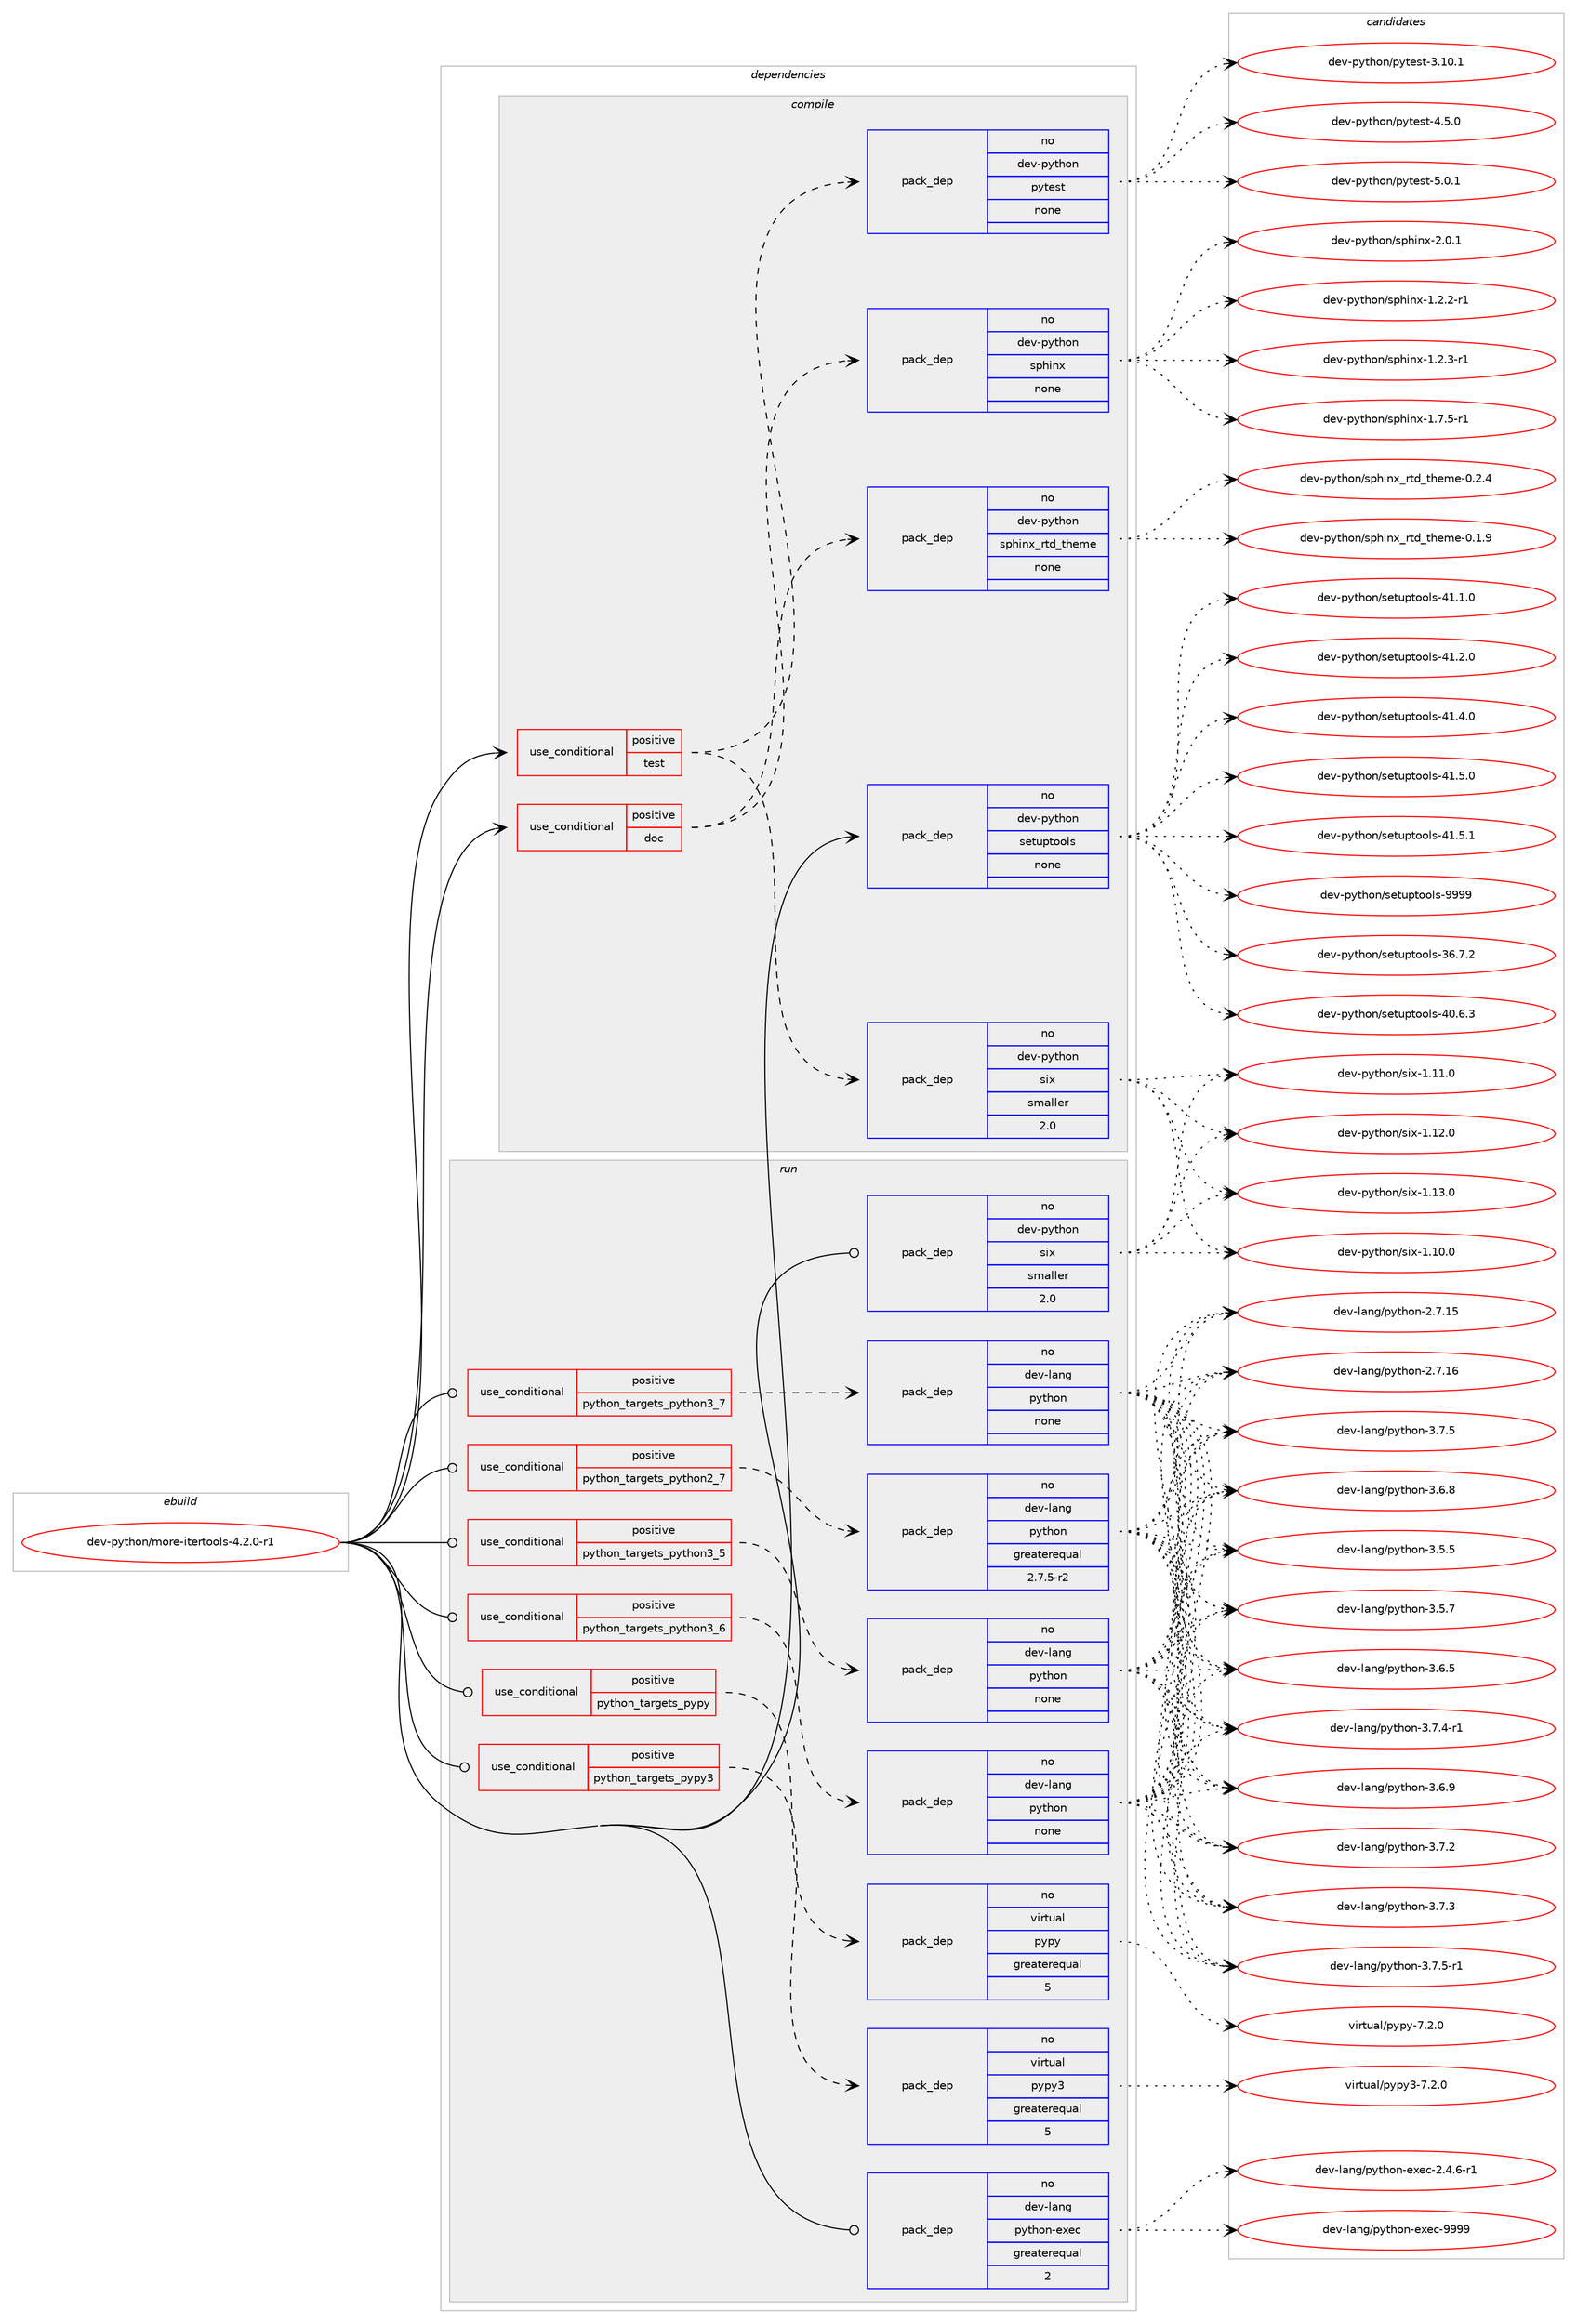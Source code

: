 digraph prolog {

# *************
# Graph options
# *************

newrank=true;
concentrate=true;
compound=true;
graph [rankdir=LR,fontname=Helvetica,fontsize=10,ranksep=1.5];#, ranksep=2.5, nodesep=0.2];
edge  [arrowhead=vee];
node  [fontname=Helvetica,fontsize=10];

# **********
# The ebuild
# **********

subgraph cluster_leftcol {
color=gray;
rank=same;
label=<<i>ebuild</i>>;
id [label="dev-python/more-itertools-4.2.0-r1", color=red, width=4, href="../dev-python/more-itertools-4.2.0-r1.svg"];
}

# ****************
# The dependencies
# ****************

subgraph cluster_midcol {
color=gray;
label=<<i>dependencies</i>>;
subgraph cluster_compile {
fillcolor="#eeeeee";
style=filled;
label=<<i>compile</i>>;
subgraph cond142635 {
dependency614941 [label=<<TABLE BORDER="0" CELLBORDER="1" CELLSPACING="0" CELLPADDING="4"><TR><TD ROWSPAN="3" CELLPADDING="10">use_conditional</TD></TR><TR><TD>positive</TD></TR><TR><TD>doc</TD></TR></TABLE>>, shape=none, color=red];
subgraph pack460501 {
dependency614942 [label=<<TABLE BORDER="0" CELLBORDER="1" CELLSPACING="0" CELLPADDING="4" WIDTH="220"><TR><TD ROWSPAN="6" CELLPADDING="30">pack_dep</TD></TR><TR><TD WIDTH="110">no</TD></TR><TR><TD>dev-python</TD></TR><TR><TD>sphinx</TD></TR><TR><TD>none</TD></TR><TR><TD></TD></TR></TABLE>>, shape=none, color=blue];
}
dependency614941:e -> dependency614942:w [weight=20,style="dashed",arrowhead="vee"];
subgraph pack460502 {
dependency614943 [label=<<TABLE BORDER="0" CELLBORDER="1" CELLSPACING="0" CELLPADDING="4" WIDTH="220"><TR><TD ROWSPAN="6" CELLPADDING="30">pack_dep</TD></TR><TR><TD WIDTH="110">no</TD></TR><TR><TD>dev-python</TD></TR><TR><TD>sphinx_rtd_theme</TD></TR><TR><TD>none</TD></TR><TR><TD></TD></TR></TABLE>>, shape=none, color=blue];
}
dependency614941:e -> dependency614943:w [weight=20,style="dashed",arrowhead="vee"];
}
id:e -> dependency614941:w [weight=20,style="solid",arrowhead="vee"];
subgraph cond142636 {
dependency614944 [label=<<TABLE BORDER="0" CELLBORDER="1" CELLSPACING="0" CELLPADDING="4"><TR><TD ROWSPAN="3" CELLPADDING="10">use_conditional</TD></TR><TR><TD>positive</TD></TR><TR><TD>test</TD></TR></TABLE>>, shape=none, color=red];
subgraph pack460503 {
dependency614945 [label=<<TABLE BORDER="0" CELLBORDER="1" CELLSPACING="0" CELLPADDING="4" WIDTH="220"><TR><TD ROWSPAN="6" CELLPADDING="30">pack_dep</TD></TR><TR><TD WIDTH="110">no</TD></TR><TR><TD>dev-python</TD></TR><TR><TD>six</TD></TR><TR><TD>smaller</TD></TR><TR><TD>2.0</TD></TR></TABLE>>, shape=none, color=blue];
}
dependency614944:e -> dependency614945:w [weight=20,style="dashed",arrowhead="vee"];
subgraph pack460504 {
dependency614946 [label=<<TABLE BORDER="0" CELLBORDER="1" CELLSPACING="0" CELLPADDING="4" WIDTH="220"><TR><TD ROWSPAN="6" CELLPADDING="30">pack_dep</TD></TR><TR><TD WIDTH="110">no</TD></TR><TR><TD>dev-python</TD></TR><TR><TD>pytest</TD></TR><TR><TD>none</TD></TR><TR><TD></TD></TR></TABLE>>, shape=none, color=blue];
}
dependency614944:e -> dependency614946:w [weight=20,style="dashed",arrowhead="vee"];
}
id:e -> dependency614944:w [weight=20,style="solid",arrowhead="vee"];
subgraph pack460505 {
dependency614947 [label=<<TABLE BORDER="0" CELLBORDER="1" CELLSPACING="0" CELLPADDING="4" WIDTH="220"><TR><TD ROWSPAN="6" CELLPADDING="30">pack_dep</TD></TR><TR><TD WIDTH="110">no</TD></TR><TR><TD>dev-python</TD></TR><TR><TD>setuptools</TD></TR><TR><TD>none</TD></TR><TR><TD></TD></TR></TABLE>>, shape=none, color=blue];
}
id:e -> dependency614947:w [weight=20,style="solid",arrowhead="vee"];
}
subgraph cluster_compileandrun {
fillcolor="#eeeeee";
style=filled;
label=<<i>compile and run</i>>;
}
subgraph cluster_run {
fillcolor="#eeeeee";
style=filled;
label=<<i>run</i>>;
subgraph cond142637 {
dependency614948 [label=<<TABLE BORDER="0" CELLBORDER="1" CELLSPACING="0" CELLPADDING="4"><TR><TD ROWSPAN="3" CELLPADDING="10">use_conditional</TD></TR><TR><TD>positive</TD></TR><TR><TD>python_targets_pypy</TD></TR></TABLE>>, shape=none, color=red];
subgraph pack460506 {
dependency614949 [label=<<TABLE BORDER="0" CELLBORDER="1" CELLSPACING="0" CELLPADDING="4" WIDTH="220"><TR><TD ROWSPAN="6" CELLPADDING="30">pack_dep</TD></TR><TR><TD WIDTH="110">no</TD></TR><TR><TD>virtual</TD></TR><TR><TD>pypy</TD></TR><TR><TD>greaterequal</TD></TR><TR><TD>5</TD></TR></TABLE>>, shape=none, color=blue];
}
dependency614948:e -> dependency614949:w [weight=20,style="dashed",arrowhead="vee"];
}
id:e -> dependency614948:w [weight=20,style="solid",arrowhead="odot"];
subgraph cond142638 {
dependency614950 [label=<<TABLE BORDER="0" CELLBORDER="1" CELLSPACING="0" CELLPADDING="4"><TR><TD ROWSPAN="3" CELLPADDING="10">use_conditional</TD></TR><TR><TD>positive</TD></TR><TR><TD>python_targets_pypy3</TD></TR></TABLE>>, shape=none, color=red];
subgraph pack460507 {
dependency614951 [label=<<TABLE BORDER="0" CELLBORDER="1" CELLSPACING="0" CELLPADDING="4" WIDTH="220"><TR><TD ROWSPAN="6" CELLPADDING="30">pack_dep</TD></TR><TR><TD WIDTH="110">no</TD></TR><TR><TD>virtual</TD></TR><TR><TD>pypy3</TD></TR><TR><TD>greaterequal</TD></TR><TR><TD>5</TD></TR></TABLE>>, shape=none, color=blue];
}
dependency614950:e -> dependency614951:w [weight=20,style="dashed",arrowhead="vee"];
}
id:e -> dependency614950:w [weight=20,style="solid",arrowhead="odot"];
subgraph cond142639 {
dependency614952 [label=<<TABLE BORDER="0" CELLBORDER="1" CELLSPACING="0" CELLPADDING="4"><TR><TD ROWSPAN="3" CELLPADDING="10">use_conditional</TD></TR><TR><TD>positive</TD></TR><TR><TD>python_targets_python2_7</TD></TR></TABLE>>, shape=none, color=red];
subgraph pack460508 {
dependency614953 [label=<<TABLE BORDER="0" CELLBORDER="1" CELLSPACING="0" CELLPADDING="4" WIDTH="220"><TR><TD ROWSPAN="6" CELLPADDING="30">pack_dep</TD></TR><TR><TD WIDTH="110">no</TD></TR><TR><TD>dev-lang</TD></TR><TR><TD>python</TD></TR><TR><TD>greaterequal</TD></TR><TR><TD>2.7.5-r2</TD></TR></TABLE>>, shape=none, color=blue];
}
dependency614952:e -> dependency614953:w [weight=20,style="dashed",arrowhead="vee"];
}
id:e -> dependency614952:w [weight=20,style="solid",arrowhead="odot"];
subgraph cond142640 {
dependency614954 [label=<<TABLE BORDER="0" CELLBORDER="1" CELLSPACING="0" CELLPADDING="4"><TR><TD ROWSPAN="3" CELLPADDING="10">use_conditional</TD></TR><TR><TD>positive</TD></TR><TR><TD>python_targets_python3_5</TD></TR></TABLE>>, shape=none, color=red];
subgraph pack460509 {
dependency614955 [label=<<TABLE BORDER="0" CELLBORDER="1" CELLSPACING="0" CELLPADDING="4" WIDTH="220"><TR><TD ROWSPAN="6" CELLPADDING="30">pack_dep</TD></TR><TR><TD WIDTH="110">no</TD></TR><TR><TD>dev-lang</TD></TR><TR><TD>python</TD></TR><TR><TD>none</TD></TR><TR><TD></TD></TR></TABLE>>, shape=none, color=blue];
}
dependency614954:e -> dependency614955:w [weight=20,style="dashed",arrowhead="vee"];
}
id:e -> dependency614954:w [weight=20,style="solid",arrowhead="odot"];
subgraph cond142641 {
dependency614956 [label=<<TABLE BORDER="0" CELLBORDER="1" CELLSPACING="0" CELLPADDING="4"><TR><TD ROWSPAN="3" CELLPADDING="10">use_conditional</TD></TR><TR><TD>positive</TD></TR><TR><TD>python_targets_python3_6</TD></TR></TABLE>>, shape=none, color=red];
subgraph pack460510 {
dependency614957 [label=<<TABLE BORDER="0" CELLBORDER="1" CELLSPACING="0" CELLPADDING="4" WIDTH="220"><TR><TD ROWSPAN="6" CELLPADDING="30">pack_dep</TD></TR><TR><TD WIDTH="110">no</TD></TR><TR><TD>dev-lang</TD></TR><TR><TD>python</TD></TR><TR><TD>none</TD></TR><TR><TD></TD></TR></TABLE>>, shape=none, color=blue];
}
dependency614956:e -> dependency614957:w [weight=20,style="dashed",arrowhead="vee"];
}
id:e -> dependency614956:w [weight=20,style="solid",arrowhead="odot"];
subgraph cond142642 {
dependency614958 [label=<<TABLE BORDER="0" CELLBORDER="1" CELLSPACING="0" CELLPADDING="4"><TR><TD ROWSPAN="3" CELLPADDING="10">use_conditional</TD></TR><TR><TD>positive</TD></TR><TR><TD>python_targets_python3_7</TD></TR></TABLE>>, shape=none, color=red];
subgraph pack460511 {
dependency614959 [label=<<TABLE BORDER="0" CELLBORDER="1" CELLSPACING="0" CELLPADDING="4" WIDTH="220"><TR><TD ROWSPAN="6" CELLPADDING="30">pack_dep</TD></TR><TR><TD WIDTH="110">no</TD></TR><TR><TD>dev-lang</TD></TR><TR><TD>python</TD></TR><TR><TD>none</TD></TR><TR><TD></TD></TR></TABLE>>, shape=none, color=blue];
}
dependency614958:e -> dependency614959:w [weight=20,style="dashed",arrowhead="vee"];
}
id:e -> dependency614958:w [weight=20,style="solid",arrowhead="odot"];
subgraph pack460512 {
dependency614960 [label=<<TABLE BORDER="0" CELLBORDER="1" CELLSPACING="0" CELLPADDING="4" WIDTH="220"><TR><TD ROWSPAN="6" CELLPADDING="30">pack_dep</TD></TR><TR><TD WIDTH="110">no</TD></TR><TR><TD>dev-lang</TD></TR><TR><TD>python-exec</TD></TR><TR><TD>greaterequal</TD></TR><TR><TD>2</TD></TR></TABLE>>, shape=none, color=blue];
}
id:e -> dependency614960:w [weight=20,style="solid",arrowhead="odot"];
subgraph pack460513 {
dependency614961 [label=<<TABLE BORDER="0" CELLBORDER="1" CELLSPACING="0" CELLPADDING="4" WIDTH="220"><TR><TD ROWSPAN="6" CELLPADDING="30">pack_dep</TD></TR><TR><TD WIDTH="110">no</TD></TR><TR><TD>dev-python</TD></TR><TR><TD>six</TD></TR><TR><TD>smaller</TD></TR><TR><TD>2.0</TD></TR></TABLE>>, shape=none, color=blue];
}
id:e -> dependency614961:w [weight=20,style="solid",arrowhead="odot"];
}
}

# **************
# The candidates
# **************

subgraph cluster_choices {
rank=same;
color=gray;
label=<<i>candidates</i>>;

subgraph choice460501 {
color=black;
nodesep=1;
choice10010111845112121116104111110471151121041051101204549465046504511449 [label="dev-python/sphinx-1.2.2-r1", color=red, width=4,href="../dev-python/sphinx-1.2.2-r1.svg"];
choice10010111845112121116104111110471151121041051101204549465046514511449 [label="dev-python/sphinx-1.2.3-r1", color=red, width=4,href="../dev-python/sphinx-1.2.3-r1.svg"];
choice10010111845112121116104111110471151121041051101204549465546534511449 [label="dev-python/sphinx-1.7.5-r1", color=red, width=4,href="../dev-python/sphinx-1.7.5-r1.svg"];
choice1001011184511212111610411111047115112104105110120455046484649 [label="dev-python/sphinx-2.0.1", color=red, width=4,href="../dev-python/sphinx-2.0.1.svg"];
dependency614942:e -> choice10010111845112121116104111110471151121041051101204549465046504511449:w [style=dotted,weight="100"];
dependency614942:e -> choice10010111845112121116104111110471151121041051101204549465046514511449:w [style=dotted,weight="100"];
dependency614942:e -> choice10010111845112121116104111110471151121041051101204549465546534511449:w [style=dotted,weight="100"];
dependency614942:e -> choice1001011184511212111610411111047115112104105110120455046484649:w [style=dotted,weight="100"];
}
subgraph choice460502 {
color=black;
nodesep=1;
choice10010111845112121116104111110471151121041051101209511411610095116104101109101454846494657 [label="dev-python/sphinx_rtd_theme-0.1.9", color=red, width=4,href="../dev-python/sphinx_rtd_theme-0.1.9.svg"];
choice10010111845112121116104111110471151121041051101209511411610095116104101109101454846504652 [label="dev-python/sphinx_rtd_theme-0.2.4", color=red, width=4,href="../dev-python/sphinx_rtd_theme-0.2.4.svg"];
dependency614943:e -> choice10010111845112121116104111110471151121041051101209511411610095116104101109101454846494657:w [style=dotted,weight="100"];
dependency614943:e -> choice10010111845112121116104111110471151121041051101209511411610095116104101109101454846504652:w [style=dotted,weight="100"];
}
subgraph choice460503 {
color=black;
nodesep=1;
choice100101118451121211161041111104711510512045494649484648 [label="dev-python/six-1.10.0", color=red, width=4,href="../dev-python/six-1.10.0.svg"];
choice100101118451121211161041111104711510512045494649494648 [label="dev-python/six-1.11.0", color=red, width=4,href="../dev-python/six-1.11.0.svg"];
choice100101118451121211161041111104711510512045494649504648 [label="dev-python/six-1.12.0", color=red, width=4,href="../dev-python/six-1.12.0.svg"];
choice100101118451121211161041111104711510512045494649514648 [label="dev-python/six-1.13.0", color=red, width=4,href="../dev-python/six-1.13.0.svg"];
dependency614945:e -> choice100101118451121211161041111104711510512045494649484648:w [style=dotted,weight="100"];
dependency614945:e -> choice100101118451121211161041111104711510512045494649494648:w [style=dotted,weight="100"];
dependency614945:e -> choice100101118451121211161041111104711510512045494649504648:w [style=dotted,weight="100"];
dependency614945:e -> choice100101118451121211161041111104711510512045494649514648:w [style=dotted,weight="100"];
}
subgraph choice460504 {
color=black;
nodesep=1;
choice100101118451121211161041111104711212111610111511645514649484649 [label="dev-python/pytest-3.10.1", color=red, width=4,href="../dev-python/pytest-3.10.1.svg"];
choice1001011184511212111610411111047112121116101115116455246534648 [label="dev-python/pytest-4.5.0", color=red, width=4,href="../dev-python/pytest-4.5.0.svg"];
choice1001011184511212111610411111047112121116101115116455346484649 [label="dev-python/pytest-5.0.1", color=red, width=4,href="../dev-python/pytest-5.0.1.svg"];
dependency614946:e -> choice100101118451121211161041111104711212111610111511645514649484649:w [style=dotted,weight="100"];
dependency614946:e -> choice1001011184511212111610411111047112121116101115116455246534648:w [style=dotted,weight="100"];
dependency614946:e -> choice1001011184511212111610411111047112121116101115116455346484649:w [style=dotted,weight="100"];
}
subgraph choice460505 {
color=black;
nodesep=1;
choice100101118451121211161041111104711510111611711211611111110811545515446554650 [label="dev-python/setuptools-36.7.2", color=red, width=4,href="../dev-python/setuptools-36.7.2.svg"];
choice100101118451121211161041111104711510111611711211611111110811545524846544651 [label="dev-python/setuptools-40.6.3", color=red, width=4,href="../dev-python/setuptools-40.6.3.svg"];
choice100101118451121211161041111104711510111611711211611111110811545524946494648 [label="dev-python/setuptools-41.1.0", color=red, width=4,href="../dev-python/setuptools-41.1.0.svg"];
choice100101118451121211161041111104711510111611711211611111110811545524946504648 [label="dev-python/setuptools-41.2.0", color=red, width=4,href="../dev-python/setuptools-41.2.0.svg"];
choice100101118451121211161041111104711510111611711211611111110811545524946524648 [label="dev-python/setuptools-41.4.0", color=red, width=4,href="../dev-python/setuptools-41.4.0.svg"];
choice100101118451121211161041111104711510111611711211611111110811545524946534648 [label="dev-python/setuptools-41.5.0", color=red, width=4,href="../dev-python/setuptools-41.5.0.svg"];
choice100101118451121211161041111104711510111611711211611111110811545524946534649 [label="dev-python/setuptools-41.5.1", color=red, width=4,href="../dev-python/setuptools-41.5.1.svg"];
choice10010111845112121116104111110471151011161171121161111111081154557575757 [label="dev-python/setuptools-9999", color=red, width=4,href="../dev-python/setuptools-9999.svg"];
dependency614947:e -> choice100101118451121211161041111104711510111611711211611111110811545515446554650:w [style=dotted,weight="100"];
dependency614947:e -> choice100101118451121211161041111104711510111611711211611111110811545524846544651:w [style=dotted,weight="100"];
dependency614947:e -> choice100101118451121211161041111104711510111611711211611111110811545524946494648:w [style=dotted,weight="100"];
dependency614947:e -> choice100101118451121211161041111104711510111611711211611111110811545524946504648:w [style=dotted,weight="100"];
dependency614947:e -> choice100101118451121211161041111104711510111611711211611111110811545524946524648:w [style=dotted,weight="100"];
dependency614947:e -> choice100101118451121211161041111104711510111611711211611111110811545524946534648:w [style=dotted,weight="100"];
dependency614947:e -> choice100101118451121211161041111104711510111611711211611111110811545524946534649:w [style=dotted,weight="100"];
dependency614947:e -> choice10010111845112121116104111110471151011161171121161111111081154557575757:w [style=dotted,weight="100"];
}
subgraph choice460506 {
color=black;
nodesep=1;
choice1181051141161179710847112121112121455546504648 [label="virtual/pypy-7.2.0", color=red, width=4,href="../virtual/pypy-7.2.0.svg"];
dependency614949:e -> choice1181051141161179710847112121112121455546504648:w [style=dotted,weight="100"];
}
subgraph choice460507 {
color=black;
nodesep=1;
choice118105114116117971084711212111212151455546504648 [label="virtual/pypy3-7.2.0", color=red, width=4,href="../virtual/pypy3-7.2.0.svg"];
dependency614951:e -> choice118105114116117971084711212111212151455546504648:w [style=dotted,weight="100"];
}
subgraph choice460508 {
color=black;
nodesep=1;
choice10010111845108971101034711212111610411111045504655464953 [label="dev-lang/python-2.7.15", color=red, width=4,href="../dev-lang/python-2.7.15.svg"];
choice10010111845108971101034711212111610411111045504655464954 [label="dev-lang/python-2.7.16", color=red, width=4,href="../dev-lang/python-2.7.16.svg"];
choice100101118451089711010347112121116104111110455146534653 [label="dev-lang/python-3.5.5", color=red, width=4,href="../dev-lang/python-3.5.5.svg"];
choice100101118451089711010347112121116104111110455146534655 [label="dev-lang/python-3.5.7", color=red, width=4,href="../dev-lang/python-3.5.7.svg"];
choice100101118451089711010347112121116104111110455146544653 [label="dev-lang/python-3.6.5", color=red, width=4,href="../dev-lang/python-3.6.5.svg"];
choice100101118451089711010347112121116104111110455146544656 [label="dev-lang/python-3.6.8", color=red, width=4,href="../dev-lang/python-3.6.8.svg"];
choice100101118451089711010347112121116104111110455146544657 [label="dev-lang/python-3.6.9", color=red, width=4,href="../dev-lang/python-3.6.9.svg"];
choice100101118451089711010347112121116104111110455146554650 [label="dev-lang/python-3.7.2", color=red, width=4,href="../dev-lang/python-3.7.2.svg"];
choice100101118451089711010347112121116104111110455146554651 [label="dev-lang/python-3.7.3", color=red, width=4,href="../dev-lang/python-3.7.3.svg"];
choice1001011184510897110103471121211161041111104551465546524511449 [label="dev-lang/python-3.7.4-r1", color=red, width=4,href="../dev-lang/python-3.7.4-r1.svg"];
choice100101118451089711010347112121116104111110455146554653 [label="dev-lang/python-3.7.5", color=red, width=4,href="../dev-lang/python-3.7.5.svg"];
choice1001011184510897110103471121211161041111104551465546534511449 [label="dev-lang/python-3.7.5-r1", color=red, width=4,href="../dev-lang/python-3.7.5-r1.svg"];
dependency614953:e -> choice10010111845108971101034711212111610411111045504655464953:w [style=dotted,weight="100"];
dependency614953:e -> choice10010111845108971101034711212111610411111045504655464954:w [style=dotted,weight="100"];
dependency614953:e -> choice100101118451089711010347112121116104111110455146534653:w [style=dotted,weight="100"];
dependency614953:e -> choice100101118451089711010347112121116104111110455146534655:w [style=dotted,weight="100"];
dependency614953:e -> choice100101118451089711010347112121116104111110455146544653:w [style=dotted,weight="100"];
dependency614953:e -> choice100101118451089711010347112121116104111110455146544656:w [style=dotted,weight="100"];
dependency614953:e -> choice100101118451089711010347112121116104111110455146544657:w [style=dotted,weight="100"];
dependency614953:e -> choice100101118451089711010347112121116104111110455146554650:w [style=dotted,weight="100"];
dependency614953:e -> choice100101118451089711010347112121116104111110455146554651:w [style=dotted,weight="100"];
dependency614953:e -> choice1001011184510897110103471121211161041111104551465546524511449:w [style=dotted,weight="100"];
dependency614953:e -> choice100101118451089711010347112121116104111110455146554653:w [style=dotted,weight="100"];
dependency614953:e -> choice1001011184510897110103471121211161041111104551465546534511449:w [style=dotted,weight="100"];
}
subgraph choice460509 {
color=black;
nodesep=1;
choice10010111845108971101034711212111610411111045504655464953 [label="dev-lang/python-2.7.15", color=red, width=4,href="../dev-lang/python-2.7.15.svg"];
choice10010111845108971101034711212111610411111045504655464954 [label="dev-lang/python-2.7.16", color=red, width=4,href="../dev-lang/python-2.7.16.svg"];
choice100101118451089711010347112121116104111110455146534653 [label="dev-lang/python-3.5.5", color=red, width=4,href="../dev-lang/python-3.5.5.svg"];
choice100101118451089711010347112121116104111110455146534655 [label="dev-lang/python-3.5.7", color=red, width=4,href="../dev-lang/python-3.5.7.svg"];
choice100101118451089711010347112121116104111110455146544653 [label="dev-lang/python-3.6.5", color=red, width=4,href="../dev-lang/python-3.6.5.svg"];
choice100101118451089711010347112121116104111110455146544656 [label="dev-lang/python-3.6.8", color=red, width=4,href="../dev-lang/python-3.6.8.svg"];
choice100101118451089711010347112121116104111110455146544657 [label="dev-lang/python-3.6.9", color=red, width=4,href="../dev-lang/python-3.6.9.svg"];
choice100101118451089711010347112121116104111110455146554650 [label="dev-lang/python-3.7.2", color=red, width=4,href="../dev-lang/python-3.7.2.svg"];
choice100101118451089711010347112121116104111110455146554651 [label="dev-lang/python-3.7.3", color=red, width=4,href="../dev-lang/python-3.7.3.svg"];
choice1001011184510897110103471121211161041111104551465546524511449 [label="dev-lang/python-3.7.4-r1", color=red, width=4,href="../dev-lang/python-3.7.4-r1.svg"];
choice100101118451089711010347112121116104111110455146554653 [label="dev-lang/python-3.7.5", color=red, width=4,href="../dev-lang/python-3.7.5.svg"];
choice1001011184510897110103471121211161041111104551465546534511449 [label="dev-lang/python-3.7.5-r1", color=red, width=4,href="../dev-lang/python-3.7.5-r1.svg"];
dependency614955:e -> choice10010111845108971101034711212111610411111045504655464953:w [style=dotted,weight="100"];
dependency614955:e -> choice10010111845108971101034711212111610411111045504655464954:w [style=dotted,weight="100"];
dependency614955:e -> choice100101118451089711010347112121116104111110455146534653:w [style=dotted,weight="100"];
dependency614955:e -> choice100101118451089711010347112121116104111110455146534655:w [style=dotted,weight="100"];
dependency614955:e -> choice100101118451089711010347112121116104111110455146544653:w [style=dotted,weight="100"];
dependency614955:e -> choice100101118451089711010347112121116104111110455146544656:w [style=dotted,weight="100"];
dependency614955:e -> choice100101118451089711010347112121116104111110455146544657:w [style=dotted,weight="100"];
dependency614955:e -> choice100101118451089711010347112121116104111110455146554650:w [style=dotted,weight="100"];
dependency614955:e -> choice100101118451089711010347112121116104111110455146554651:w [style=dotted,weight="100"];
dependency614955:e -> choice1001011184510897110103471121211161041111104551465546524511449:w [style=dotted,weight="100"];
dependency614955:e -> choice100101118451089711010347112121116104111110455146554653:w [style=dotted,weight="100"];
dependency614955:e -> choice1001011184510897110103471121211161041111104551465546534511449:w [style=dotted,weight="100"];
}
subgraph choice460510 {
color=black;
nodesep=1;
choice10010111845108971101034711212111610411111045504655464953 [label="dev-lang/python-2.7.15", color=red, width=4,href="../dev-lang/python-2.7.15.svg"];
choice10010111845108971101034711212111610411111045504655464954 [label="dev-lang/python-2.7.16", color=red, width=4,href="../dev-lang/python-2.7.16.svg"];
choice100101118451089711010347112121116104111110455146534653 [label="dev-lang/python-3.5.5", color=red, width=4,href="../dev-lang/python-3.5.5.svg"];
choice100101118451089711010347112121116104111110455146534655 [label="dev-lang/python-3.5.7", color=red, width=4,href="../dev-lang/python-3.5.7.svg"];
choice100101118451089711010347112121116104111110455146544653 [label="dev-lang/python-3.6.5", color=red, width=4,href="../dev-lang/python-3.6.5.svg"];
choice100101118451089711010347112121116104111110455146544656 [label="dev-lang/python-3.6.8", color=red, width=4,href="../dev-lang/python-3.6.8.svg"];
choice100101118451089711010347112121116104111110455146544657 [label="dev-lang/python-3.6.9", color=red, width=4,href="../dev-lang/python-3.6.9.svg"];
choice100101118451089711010347112121116104111110455146554650 [label="dev-lang/python-3.7.2", color=red, width=4,href="../dev-lang/python-3.7.2.svg"];
choice100101118451089711010347112121116104111110455146554651 [label="dev-lang/python-3.7.3", color=red, width=4,href="../dev-lang/python-3.7.3.svg"];
choice1001011184510897110103471121211161041111104551465546524511449 [label="dev-lang/python-3.7.4-r1", color=red, width=4,href="../dev-lang/python-3.7.4-r1.svg"];
choice100101118451089711010347112121116104111110455146554653 [label="dev-lang/python-3.7.5", color=red, width=4,href="../dev-lang/python-3.7.5.svg"];
choice1001011184510897110103471121211161041111104551465546534511449 [label="dev-lang/python-3.7.5-r1", color=red, width=4,href="../dev-lang/python-3.7.5-r1.svg"];
dependency614957:e -> choice10010111845108971101034711212111610411111045504655464953:w [style=dotted,weight="100"];
dependency614957:e -> choice10010111845108971101034711212111610411111045504655464954:w [style=dotted,weight="100"];
dependency614957:e -> choice100101118451089711010347112121116104111110455146534653:w [style=dotted,weight="100"];
dependency614957:e -> choice100101118451089711010347112121116104111110455146534655:w [style=dotted,weight="100"];
dependency614957:e -> choice100101118451089711010347112121116104111110455146544653:w [style=dotted,weight="100"];
dependency614957:e -> choice100101118451089711010347112121116104111110455146544656:w [style=dotted,weight="100"];
dependency614957:e -> choice100101118451089711010347112121116104111110455146544657:w [style=dotted,weight="100"];
dependency614957:e -> choice100101118451089711010347112121116104111110455146554650:w [style=dotted,weight="100"];
dependency614957:e -> choice100101118451089711010347112121116104111110455146554651:w [style=dotted,weight="100"];
dependency614957:e -> choice1001011184510897110103471121211161041111104551465546524511449:w [style=dotted,weight="100"];
dependency614957:e -> choice100101118451089711010347112121116104111110455146554653:w [style=dotted,weight="100"];
dependency614957:e -> choice1001011184510897110103471121211161041111104551465546534511449:w [style=dotted,weight="100"];
}
subgraph choice460511 {
color=black;
nodesep=1;
choice10010111845108971101034711212111610411111045504655464953 [label="dev-lang/python-2.7.15", color=red, width=4,href="../dev-lang/python-2.7.15.svg"];
choice10010111845108971101034711212111610411111045504655464954 [label="dev-lang/python-2.7.16", color=red, width=4,href="../dev-lang/python-2.7.16.svg"];
choice100101118451089711010347112121116104111110455146534653 [label="dev-lang/python-3.5.5", color=red, width=4,href="../dev-lang/python-3.5.5.svg"];
choice100101118451089711010347112121116104111110455146534655 [label="dev-lang/python-3.5.7", color=red, width=4,href="../dev-lang/python-3.5.7.svg"];
choice100101118451089711010347112121116104111110455146544653 [label="dev-lang/python-3.6.5", color=red, width=4,href="../dev-lang/python-3.6.5.svg"];
choice100101118451089711010347112121116104111110455146544656 [label="dev-lang/python-3.6.8", color=red, width=4,href="../dev-lang/python-3.6.8.svg"];
choice100101118451089711010347112121116104111110455146544657 [label="dev-lang/python-3.6.9", color=red, width=4,href="../dev-lang/python-3.6.9.svg"];
choice100101118451089711010347112121116104111110455146554650 [label="dev-lang/python-3.7.2", color=red, width=4,href="../dev-lang/python-3.7.2.svg"];
choice100101118451089711010347112121116104111110455146554651 [label="dev-lang/python-3.7.3", color=red, width=4,href="../dev-lang/python-3.7.3.svg"];
choice1001011184510897110103471121211161041111104551465546524511449 [label="dev-lang/python-3.7.4-r1", color=red, width=4,href="../dev-lang/python-3.7.4-r1.svg"];
choice100101118451089711010347112121116104111110455146554653 [label="dev-lang/python-3.7.5", color=red, width=4,href="../dev-lang/python-3.7.5.svg"];
choice1001011184510897110103471121211161041111104551465546534511449 [label="dev-lang/python-3.7.5-r1", color=red, width=4,href="../dev-lang/python-3.7.5-r1.svg"];
dependency614959:e -> choice10010111845108971101034711212111610411111045504655464953:w [style=dotted,weight="100"];
dependency614959:e -> choice10010111845108971101034711212111610411111045504655464954:w [style=dotted,weight="100"];
dependency614959:e -> choice100101118451089711010347112121116104111110455146534653:w [style=dotted,weight="100"];
dependency614959:e -> choice100101118451089711010347112121116104111110455146534655:w [style=dotted,weight="100"];
dependency614959:e -> choice100101118451089711010347112121116104111110455146544653:w [style=dotted,weight="100"];
dependency614959:e -> choice100101118451089711010347112121116104111110455146544656:w [style=dotted,weight="100"];
dependency614959:e -> choice100101118451089711010347112121116104111110455146544657:w [style=dotted,weight="100"];
dependency614959:e -> choice100101118451089711010347112121116104111110455146554650:w [style=dotted,weight="100"];
dependency614959:e -> choice100101118451089711010347112121116104111110455146554651:w [style=dotted,weight="100"];
dependency614959:e -> choice1001011184510897110103471121211161041111104551465546524511449:w [style=dotted,weight="100"];
dependency614959:e -> choice100101118451089711010347112121116104111110455146554653:w [style=dotted,weight="100"];
dependency614959:e -> choice1001011184510897110103471121211161041111104551465546534511449:w [style=dotted,weight="100"];
}
subgraph choice460512 {
color=black;
nodesep=1;
choice10010111845108971101034711212111610411111045101120101994550465246544511449 [label="dev-lang/python-exec-2.4.6-r1", color=red, width=4,href="../dev-lang/python-exec-2.4.6-r1.svg"];
choice10010111845108971101034711212111610411111045101120101994557575757 [label="dev-lang/python-exec-9999", color=red, width=4,href="../dev-lang/python-exec-9999.svg"];
dependency614960:e -> choice10010111845108971101034711212111610411111045101120101994550465246544511449:w [style=dotted,weight="100"];
dependency614960:e -> choice10010111845108971101034711212111610411111045101120101994557575757:w [style=dotted,weight="100"];
}
subgraph choice460513 {
color=black;
nodesep=1;
choice100101118451121211161041111104711510512045494649484648 [label="dev-python/six-1.10.0", color=red, width=4,href="../dev-python/six-1.10.0.svg"];
choice100101118451121211161041111104711510512045494649494648 [label="dev-python/six-1.11.0", color=red, width=4,href="../dev-python/six-1.11.0.svg"];
choice100101118451121211161041111104711510512045494649504648 [label="dev-python/six-1.12.0", color=red, width=4,href="../dev-python/six-1.12.0.svg"];
choice100101118451121211161041111104711510512045494649514648 [label="dev-python/six-1.13.0", color=red, width=4,href="../dev-python/six-1.13.0.svg"];
dependency614961:e -> choice100101118451121211161041111104711510512045494649484648:w [style=dotted,weight="100"];
dependency614961:e -> choice100101118451121211161041111104711510512045494649494648:w [style=dotted,weight="100"];
dependency614961:e -> choice100101118451121211161041111104711510512045494649504648:w [style=dotted,weight="100"];
dependency614961:e -> choice100101118451121211161041111104711510512045494649514648:w [style=dotted,weight="100"];
}
}

}
